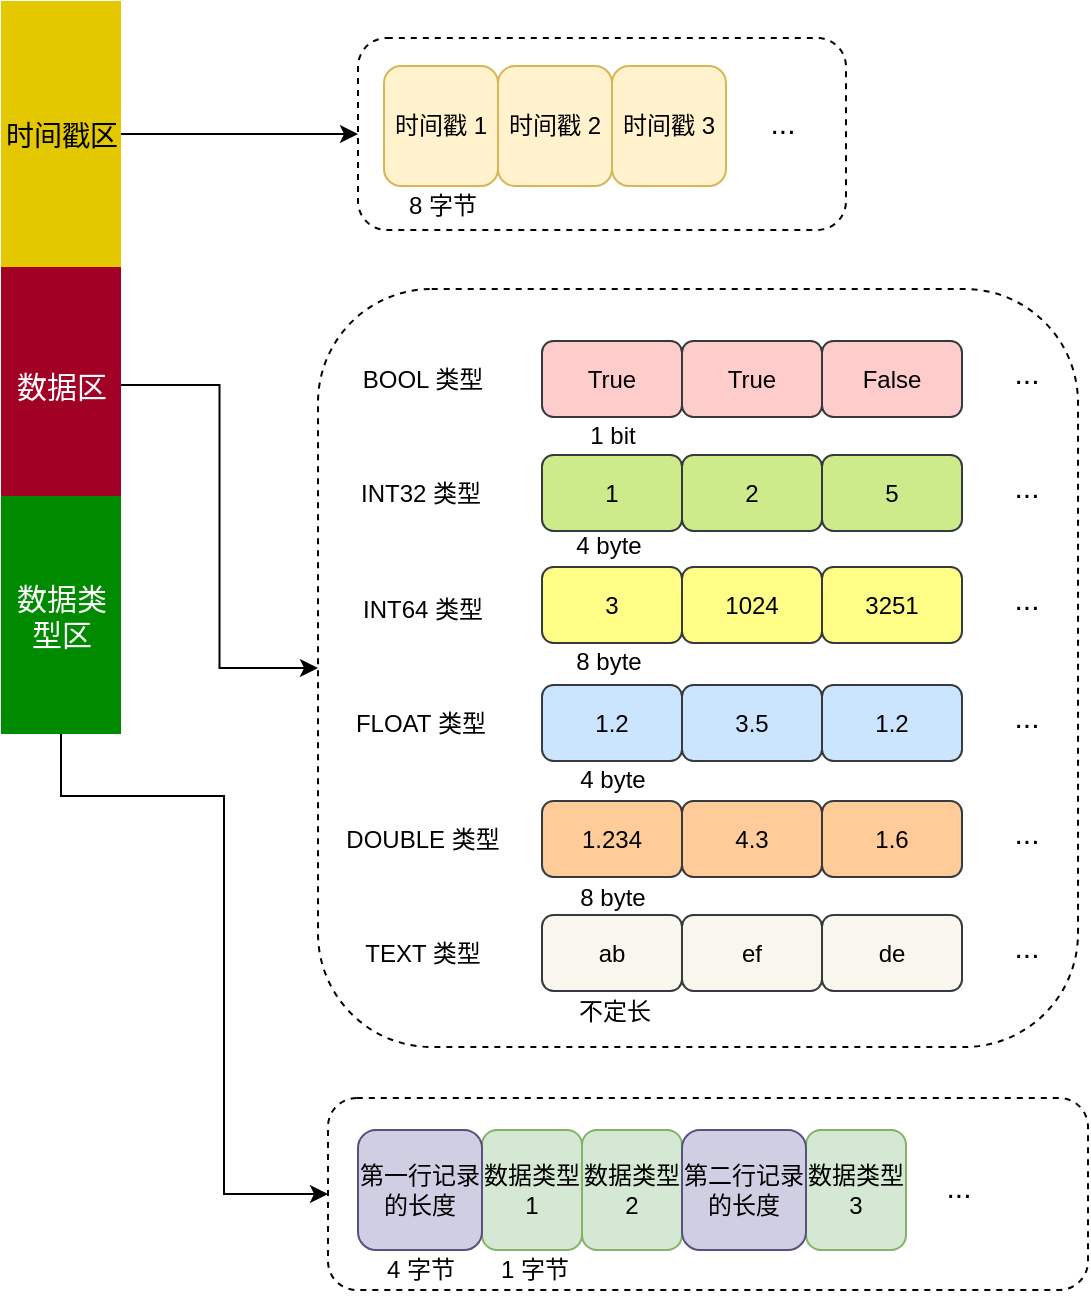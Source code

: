 <mxfile version="23.1.5" type="device">
  <diagram name="第 1 页" id="1CL4v1-dPU4inqPMQ9zU">
    <mxGraphModel dx="1206" dy="1005" grid="0" gridSize="10" guides="1" tooltips="1" connect="1" arrows="1" fold="1" page="1" pageScale="1" pageWidth="583" pageHeight="690" math="0" shadow="0">
      <root>
        <mxCell id="0" />
        <mxCell id="1" parent="0" />
        <mxCell id="360h_zBLhdtkJ6FQsFcI-25" value="" style="rounded=1;whiteSpace=wrap;html=1;fillColor=none;dashed=1;container=0;" vertex="1" parent="1">
          <mxGeometry x="180" y="561" width="380" height="96" as="geometry" />
        </mxCell>
        <mxCell id="360h_zBLhdtkJ6FQsFcI-17" style="edgeStyle=orthogonalEdgeStyle;rounded=0;orthogonalLoop=1;jettySize=auto;html=1;entryX=0;entryY=0.5;entryDx=0;entryDy=0;" edge="1" parent="1" source="360h_zBLhdtkJ6FQsFcI-7" target="360h_zBLhdtkJ6FQsFcI-15">
          <mxGeometry relative="1" as="geometry" />
        </mxCell>
        <mxCell id="360h_zBLhdtkJ6FQsFcI-7" value="&lt;font style=&quot;font-size: 14px;&quot;&gt;时间戳区&lt;/font&gt;" style="rounded=0;whiteSpace=wrap;html=1;fontSize=15;fillColor=#e3c800;fontColor=#000000;strokeColor=none;strokeWidth=2;rotation=90;horizontal=0;" vertex="1" parent="1">
          <mxGeometry x="-20" y="49" width="133" height="60" as="geometry" />
        </mxCell>
        <mxCell id="360h_zBLhdtkJ6FQsFcI-15" value="" style="rounded=1;whiteSpace=wrap;html=1;fillColor=none;dashed=1;container=0;" vertex="1" parent="1">
          <mxGeometry x="195" y="31" width="244" height="96" as="geometry" />
        </mxCell>
        <mxCell id="360h_zBLhdtkJ6FQsFcI-9" value="时间戳 1" style="rounded=1;whiteSpace=wrap;html=1;container=0;fillColor=#fff2cc;strokeColor=#d6b656;" vertex="1" parent="1">
          <mxGeometry x="208" y="45" width="57" height="60" as="geometry" />
        </mxCell>
        <mxCell id="360h_zBLhdtkJ6FQsFcI-10" value="时间戳 2" style="rounded=1;whiteSpace=wrap;html=1;container=0;fillColor=#fff2cc;strokeColor=#d6b656;" vertex="1" parent="1">
          <mxGeometry x="265" y="45" width="57" height="60" as="geometry" />
        </mxCell>
        <mxCell id="360h_zBLhdtkJ6FQsFcI-11" value="时间戳 3" style="rounded=1;whiteSpace=wrap;html=1;container=0;fillColor=#fff2cc;strokeColor=#d6b656;" vertex="1" parent="1">
          <mxGeometry x="322" y="45" width="57" height="60" as="geometry" />
        </mxCell>
        <mxCell id="360h_zBLhdtkJ6FQsFcI-14" value="&lt;font style=&quot;font-size: 15px;&quot;&gt;...&lt;/font&gt;" style="text;html=1;align=center;verticalAlign=middle;resizable=0;points=[];autosize=1;strokeColor=none;fillColor=none;container=0;" vertex="1" parent="1">
          <mxGeometry x="391" y="58" width="31" height="30" as="geometry" />
        </mxCell>
        <mxCell id="360h_zBLhdtkJ6FQsFcI-26" value="8 字节" style="text;html=1;align=center;verticalAlign=middle;resizable=0;points=[];autosize=1;strokeColor=none;fillColor=none;" vertex="1" parent="1">
          <mxGeometry x="210.5" y="102" width="52" height="26" as="geometry" />
        </mxCell>
        <mxCell id="360h_zBLhdtkJ6FQsFcI-85" value="" style="group" vertex="1" connectable="0" parent="1">
          <mxGeometry x="16.5" y="145.5" width="538.5" height="390" as="geometry" />
        </mxCell>
        <mxCell id="360h_zBLhdtkJ6FQsFcI-82" value="" style="rounded=1;whiteSpace=wrap;html=1;fillColor=none;dashed=1;container=0;" vertex="1" parent="360h_zBLhdtkJ6FQsFcI-85">
          <mxGeometry x="158.5" y="11" width="380" height="379" as="geometry" />
        </mxCell>
        <mxCell id="360h_zBLhdtkJ6FQsFcI-83" style="edgeStyle=orthogonalEdgeStyle;rounded=0;orthogonalLoop=1;jettySize=auto;html=1;entryX=0;entryY=0.5;entryDx=0;entryDy=0;" edge="1" parent="360h_zBLhdtkJ6FQsFcI-85" source="360h_zBLhdtkJ6FQsFcI-6" target="360h_zBLhdtkJ6FQsFcI-82">
          <mxGeometry relative="1" as="geometry" />
        </mxCell>
        <mxCell id="360h_zBLhdtkJ6FQsFcI-6" value="数据区" style="rounded=0;whiteSpace=wrap;html=1;fontSize=15;fillColor=#a20025;fontColor=#ffffff;strokeColor=none;strokeWidth=2;rotation=90;horizontal=0;" vertex="1" parent="360h_zBLhdtkJ6FQsFcI-85">
          <mxGeometry x="-29" y="29" width="118" height="60" as="geometry" />
        </mxCell>
        <mxCell id="360h_zBLhdtkJ6FQsFcI-46" value="True" style="rounded=1;whiteSpace=wrap;html=1;fillColor=#ffcccc;strokeColor=#36393d;" vertex="1" parent="360h_zBLhdtkJ6FQsFcI-85">
          <mxGeometry x="270.5" y="37" width="70" height="38" as="geometry" />
        </mxCell>
        <mxCell id="360h_zBLhdtkJ6FQsFcI-47" value="True" style="rounded=1;whiteSpace=wrap;html=1;fillColor=#ffcccc;strokeColor=#36393d;" vertex="1" parent="360h_zBLhdtkJ6FQsFcI-85">
          <mxGeometry x="340.5" y="37" width="70" height="38" as="geometry" />
        </mxCell>
        <mxCell id="360h_zBLhdtkJ6FQsFcI-48" value="False" style="rounded=1;whiteSpace=wrap;html=1;fillColor=#ffcccc;strokeColor=#36393d;" vertex="1" parent="360h_zBLhdtkJ6FQsFcI-85">
          <mxGeometry x="410.5" y="37" width="70" height="38" as="geometry" />
        </mxCell>
        <mxCell id="360h_zBLhdtkJ6FQsFcI-49" value="&lt;font style=&quot;font-size: 15px;&quot;&gt;...&lt;/font&gt;" style="text;html=1;align=center;verticalAlign=middle;resizable=0;points=[];autosize=1;strokeColor=none;fillColor=none;container=0;" vertex="1" parent="360h_zBLhdtkJ6FQsFcI-85">
          <mxGeometry x="496.5" y="37" width="31" height="30" as="geometry" />
        </mxCell>
        <mxCell id="360h_zBLhdtkJ6FQsFcI-50" value="1" style="rounded=1;whiteSpace=wrap;html=1;fillColor=#cdeb8b;strokeColor=#36393d;" vertex="1" parent="360h_zBLhdtkJ6FQsFcI-85">
          <mxGeometry x="270.5" y="94" width="70" height="38" as="geometry" />
        </mxCell>
        <mxCell id="360h_zBLhdtkJ6FQsFcI-51" value="2" style="rounded=1;whiteSpace=wrap;html=1;fillColor=#cdeb8b;strokeColor=#36393d;" vertex="1" parent="360h_zBLhdtkJ6FQsFcI-85">
          <mxGeometry x="340.5" y="94" width="70" height="38" as="geometry" />
        </mxCell>
        <mxCell id="360h_zBLhdtkJ6FQsFcI-52" value="5" style="rounded=1;whiteSpace=wrap;html=1;fillColor=#cdeb8b;strokeColor=#36393d;" vertex="1" parent="360h_zBLhdtkJ6FQsFcI-85">
          <mxGeometry x="410.5" y="94" width="70" height="38" as="geometry" />
        </mxCell>
        <mxCell id="360h_zBLhdtkJ6FQsFcI-53" value="&lt;font style=&quot;font-size: 15px;&quot;&gt;...&lt;/font&gt;" style="text;html=1;align=center;verticalAlign=middle;resizable=0;points=[];autosize=1;strokeColor=none;fillColor=none;container=0;" vertex="1" parent="360h_zBLhdtkJ6FQsFcI-85">
          <mxGeometry x="496.5" y="94" width="31" height="30" as="geometry" />
        </mxCell>
        <mxCell id="360h_zBLhdtkJ6FQsFcI-54" value="3" style="rounded=1;whiteSpace=wrap;html=1;fillColor=#ffff88;strokeColor=#36393d;" vertex="1" parent="360h_zBLhdtkJ6FQsFcI-85">
          <mxGeometry x="270.5" y="150" width="70" height="38" as="geometry" />
        </mxCell>
        <mxCell id="360h_zBLhdtkJ6FQsFcI-55" value="1024" style="rounded=1;whiteSpace=wrap;html=1;fillColor=#ffff88;strokeColor=#36393d;" vertex="1" parent="360h_zBLhdtkJ6FQsFcI-85">
          <mxGeometry x="340.5" y="150" width="70" height="38" as="geometry" />
        </mxCell>
        <mxCell id="360h_zBLhdtkJ6FQsFcI-56" value="3251" style="rounded=1;whiteSpace=wrap;html=1;fillColor=#ffff88;strokeColor=#36393d;" vertex="1" parent="360h_zBLhdtkJ6FQsFcI-85">
          <mxGeometry x="410.5" y="150" width="70" height="38" as="geometry" />
        </mxCell>
        <mxCell id="360h_zBLhdtkJ6FQsFcI-57" value="&lt;font style=&quot;font-size: 15px;&quot;&gt;...&lt;/font&gt;" style="text;html=1;align=center;verticalAlign=middle;resizable=0;points=[];autosize=1;strokeColor=none;fillColor=none;container=0;" vertex="1" parent="360h_zBLhdtkJ6FQsFcI-85">
          <mxGeometry x="496.5" y="150" width="31" height="30" as="geometry" />
        </mxCell>
        <mxCell id="360h_zBLhdtkJ6FQsFcI-58" value="1.2" style="rounded=1;whiteSpace=wrap;html=1;fillColor=#cce5ff;strokeColor=#36393d;" vertex="1" parent="360h_zBLhdtkJ6FQsFcI-85">
          <mxGeometry x="270.5" y="209" width="70" height="38" as="geometry" />
        </mxCell>
        <mxCell id="360h_zBLhdtkJ6FQsFcI-59" value="3.5" style="rounded=1;whiteSpace=wrap;html=1;fillColor=#cce5ff;strokeColor=#36393d;" vertex="1" parent="360h_zBLhdtkJ6FQsFcI-85">
          <mxGeometry x="340.5" y="209" width="70" height="38" as="geometry" />
        </mxCell>
        <mxCell id="360h_zBLhdtkJ6FQsFcI-60" value="1.2" style="rounded=1;whiteSpace=wrap;html=1;fillColor=#cce5ff;strokeColor=#36393d;" vertex="1" parent="360h_zBLhdtkJ6FQsFcI-85">
          <mxGeometry x="410.5" y="209" width="70" height="38" as="geometry" />
        </mxCell>
        <mxCell id="360h_zBLhdtkJ6FQsFcI-61" value="&lt;font style=&quot;font-size: 15px;&quot;&gt;...&lt;/font&gt;" style="text;html=1;align=center;verticalAlign=middle;resizable=0;points=[];autosize=1;strokeColor=none;fillColor=none;container=0;" vertex="1" parent="360h_zBLhdtkJ6FQsFcI-85">
          <mxGeometry x="496.5" y="209" width="31" height="30" as="geometry" />
        </mxCell>
        <mxCell id="360h_zBLhdtkJ6FQsFcI-62" value="1.234" style="rounded=1;whiteSpace=wrap;html=1;fillColor=#ffcc99;strokeColor=#36393d;" vertex="1" parent="360h_zBLhdtkJ6FQsFcI-85">
          <mxGeometry x="270.5" y="267" width="70" height="38" as="geometry" />
        </mxCell>
        <mxCell id="360h_zBLhdtkJ6FQsFcI-63" value="4.3" style="rounded=1;whiteSpace=wrap;html=1;fillColor=#ffcc99;strokeColor=#36393d;" vertex="1" parent="360h_zBLhdtkJ6FQsFcI-85">
          <mxGeometry x="340.5" y="267" width="70" height="38" as="geometry" />
        </mxCell>
        <mxCell id="360h_zBLhdtkJ6FQsFcI-64" value="1.6" style="rounded=1;whiteSpace=wrap;html=1;fillColor=#ffcc99;strokeColor=#36393d;" vertex="1" parent="360h_zBLhdtkJ6FQsFcI-85">
          <mxGeometry x="410.5" y="267" width="70" height="38" as="geometry" />
        </mxCell>
        <mxCell id="360h_zBLhdtkJ6FQsFcI-65" value="&lt;font style=&quot;font-size: 15px;&quot;&gt;...&lt;/font&gt;" style="text;html=1;align=center;verticalAlign=middle;resizable=0;points=[];autosize=1;strokeColor=none;fillColor=none;container=0;" vertex="1" parent="360h_zBLhdtkJ6FQsFcI-85">
          <mxGeometry x="496.5" y="267" width="31" height="30" as="geometry" />
        </mxCell>
        <mxCell id="360h_zBLhdtkJ6FQsFcI-66" value="ab" style="rounded=1;whiteSpace=wrap;html=1;fillColor=#f9f7ed;strokeColor=#36393d;" vertex="1" parent="360h_zBLhdtkJ6FQsFcI-85">
          <mxGeometry x="270.5" y="324" width="70" height="38" as="geometry" />
        </mxCell>
        <mxCell id="360h_zBLhdtkJ6FQsFcI-67" value="ef" style="rounded=1;whiteSpace=wrap;html=1;fillColor=#f9f7ed;strokeColor=#36393d;" vertex="1" parent="360h_zBLhdtkJ6FQsFcI-85">
          <mxGeometry x="340.5" y="324" width="70" height="38" as="geometry" />
        </mxCell>
        <mxCell id="360h_zBLhdtkJ6FQsFcI-68" value="de" style="rounded=1;whiteSpace=wrap;html=1;fillColor=#f9f7ed;strokeColor=#36393d;" vertex="1" parent="360h_zBLhdtkJ6FQsFcI-85">
          <mxGeometry x="410.5" y="324" width="70" height="38" as="geometry" />
        </mxCell>
        <mxCell id="360h_zBLhdtkJ6FQsFcI-69" value="&lt;font style=&quot;font-size: 15px;&quot;&gt;...&lt;/font&gt;" style="text;html=1;align=center;verticalAlign=middle;resizable=0;points=[];autosize=1;strokeColor=none;fillColor=none;container=0;" vertex="1" parent="360h_zBLhdtkJ6FQsFcI-85">
          <mxGeometry x="496.5" y="324" width="31" height="30" as="geometry" />
        </mxCell>
        <mxCell id="360h_zBLhdtkJ6FQsFcI-70" value="BOOL 类型" style="text;html=1;align=center;verticalAlign=middle;resizable=0;points=[];autosize=1;strokeColor=none;fillColor=none;" vertex="1" parent="360h_zBLhdtkJ6FQsFcI-85">
          <mxGeometry x="171.5" y="43" width="78" height="26" as="geometry" />
        </mxCell>
        <mxCell id="360h_zBLhdtkJ6FQsFcI-71" value="INT32 类型" style="text;html=1;align=center;verticalAlign=middle;resizable=0;points=[];autosize=1;strokeColor=none;fillColor=none;" vertex="1" parent="360h_zBLhdtkJ6FQsFcI-85">
          <mxGeometry x="170.5" y="100" width="78" height="26" as="geometry" />
        </mxCell>
        <mxCell id="360h_zBLhdtkJ6FQsFcI-72" value="INT64 类型" style="text;html=1;align=center;verticalAlign=middle;resizable=0;points=[];autosize=1;strokeColor=none;fillColor=none;" vertex="1" parent="360h_zBLhdtkJ6FQsFcI-85">
          <mxGeometry x="171.5" y="158" width="78" height="26" as="geometry" />
        </mxCell>
        <mxCell id="360h_zBLhdtkJ6FQsFcI-73" value="FLOAT&amp;nbsp;类型" style="text;html=1;align=center;verticalAlign=middle;resizable=0;points=[];autosize=1;strokeColor=none;fillColor=none;" vertex="1" parent="360h_zBLhdtkJ6FQsFcI-85">
          <mxGeometry x="167.5" y="215" width="83" height="26" as="geometry" />
        </mxCell>
        <mxCell id="360h_zBLhdtkJ6FQsFcI-74" value="DOUBLE 类型" style="text;html=1;align=center;verticalAlign=middle;resizable=0;points=[];autosize=1;strokeColor=none;fillColor=none;" vertex="1" parent="360h_zBLhdtkJ6FQsFcI-85">
          <mxGeometry x="162.5" y="273" width="95" height="26" as="geometry" />
        </mxCell>
        <mxCell id="360h_zBLhdtkJ6FQsFcI-75" value="TEXT 类型" style="text;html=1;align=center;verticalAlign=middle;resizable=0;points=[];autosize=1;strokeColor=none;fillColor=none;" vertex="1" parent="360h_zBLhdtkJ6FQsFcI-85">
          <mxGeometry x="172.5" y="330" width="76" height="26" as="geometry" />
        </mxCell>
        <mxCell id="360h_zBLhdtkJ6FQsFcI-76" value="1 bit" style="text;html=1;align=center;verticalAlign=middle;resizable=0;points=[];autosize=1;strokeColor=none;fillColor=none;" vertex="1" parent="360h_zBLhdtkJ6FQsFcI-85">
          <mxGeometry x="285" y="71" width="41" height="26" as="geometry" />
        </mxCell>
        <mxCell id="360h_zBLhdtkJ6FQsFcI-77" value="4 byte" style="text;html=1;align=center;verticalAlign=middle;resizable=0;points=[];autosize=1;strokeColor=none;fillColor=none;" vertex="1" parent="360h_zBLhdtkJ6FQsFcI-85">
          <mxGeometry x="277.5" y="126" width="51" height="26" as="geometry" />
        </mxCell>
        <mxCell id="360h_zBLhdtkJ6FQsFcI-78" value="4 byte" style="text;html=1;align=center;verticalAlign=middle;resizable=0;points=[];autosize=1;strokeColor=none;fillColor=none;" vertex="1" parent="360h_zBLhdtkJ6FQsFcI-85">
          <mxGeometry x="280" y="243" width="51" height="26" as="geometry" />
        </mxCell>
        <mxCell id="360h_zBLhdtkJ6FQsFcI-79" value="8 byte" style="text;html=1;align=center;verticalAlign=middle;resizable=0;points=[];autosize=1;strokeColor=none;fillColor=none;" vertex="1" parent="360h_zBLhdtkJ6FQsFcI-85">
          <mxGeometry x="277.5" y="184.5" width="51" height="26" as="geometry" />
        </mxCell>
        <mxCell id="360h_zBLhdtkJ6FQsFcI-80" value="8 byte" style="text;html=1;align=center;verticalAlign=middle;resizable=0;points=[];autosize=1;strokeColor=none;fillColor=none;" vertex="1" parent="360h_zBLhdtkJ6FQsFcI-85">
          <mxGeometry x="280" y="302" width="51" height="26" as="geometry" />
        </mxCell>
        <mxCell id="360h_zBLhdtkJ6FQsFcI-81" value="不定长" style="text;html=1;align=center;verticalAlign=middle;resizable=0;points=[];autosize=1;strokeColor=none;fillColor=none;" vertex="1" parent="360h_zBLhdtkJ6FQsFcI-85">
          <mxGeometry x="279" y="359" width="54" height="26" as="geometry" />
        </mxCell>
        <mxCell id="360h_zBLhdtkJ6FQsFcI-4" value="数据类型区" style="rounded=0;whiteSpace=wrap;html=1;fontSize=15;fillColor=#008a00;fontColor=#ffffff;strokeColor=none;strokeWidth=2;rotation=90;horizontal=0;" vertex="1" parent="360h_zBLhdtkJ6FQsFcI-85">
          <mxGeometry x="-29.5" y="144" width="119" height="60" as="geometry" />
        </mxCell>
        <mxCell id="360h_zBLhdtkJ6FQsFcI-28" style="edgeStyle=orthogonalEdgeStyle;rounded=0;orthogonalLoop=1;jettySize=auto;html=1;entryX=0;entryY=0.5;entryDx=0;entryDy=0;exitX=1;exitY=0.5;exitDx=0;exitDy=0;" edge="1" parent="1" source="360h_zBLhdtkJ6FQsFcI-4" target="360h_zBLhdtkJ6FQsFcI-25">
          <mxGeometry relative="1" as="geometry">
            <Array as="points">
              <mxPoint x="47" y="410" />
              <mxPoint x="128" y="410" />
              <mxPoint x="128" y="609" />
            </Array>
          </mxGeometry>
        </mxCell>
        <mxCell id="360h_zBLhdtkJ6FQsFcI-19" value="数据类型 1" style="rounded=1;whiteSpace=wrap;html=1;fillColor=#d5e8d4;strokeColor=#82b366;container=0;" vertex="1" parent="1">
          <mxGeometry x="257" y="577" width="50" height="60" as="geometry" />
        </mxCell>
        <mxCell id="360h_zBLhdtkJ6FQsFcI-22" value="数据类型 2" style="rounded=1;whiteSpace=wrap;html=1;fillColor=#d5e8d4;strokeColor=#82b366;container=0;" vertex="1" parent="1">
          <mxGeometry x="307" y="577" width="50" height="60" as="geometry" />
        </mxCell>
        <mxCell id="360h_zBLhdtkJ6FQsFcI-23" value="数据类型 3" style="rounded=1;whiteSpace=wrap;html=1;fillColor=#d5e8d4;strokeColor=#82b366;container=0;" vertex="1" parent="1">
          <mxGeometry x="419" y="577" width="50" height="60" as="geometry" />
        </mxCell>
        <mxCell id="360h_zBLhdtkJ6FQsFcI-24" value="&lt;font style=&quot;font-size: 15px;&quot;&gt;...&lt;/font&gt;" style="text;html=1;align=center;verticalAlign=middle;resizable=0;points=[];autosize=1;strokeColor=none;fillColor=none;container=0;" vertex="1" parent="1">
          <mxGeometry x="479" y="590" width="31" height="30" as="geometry" />
        </mxCell>
        <mxCell id="360h_zBLhdtkJ6FQsFcI-27" value="1 字节" style="text;html=1;align=center;verticalAlign=middle;resizable=0;points=[];autosize=1;strokeColor=none;fillColor=none;container=0;" vertex="1" parent="1">
          <mxGeometry x="257" y="634" width="52" height="26" as="geometry" />
        </mxCell>
        <mxCell id="360h_zBLhdtkJ6FQsFcI-86" value="第一行记录的长度" style="rounded=1;whiteSpace=wrap;html=1;fillColor=#d0cee2;strokeColor=#56517e;" vertex="1" parent="1">
          <mxGeometry x="195" y="577" width="62" height="60" as="geometry" />
        </mxCell>
        <mxCell id="360h_zBLhdtkJ6FQsFcI-87" value="4 字节" style="text;html=1;align=center;verticalAlign=middle;resizable=0;points=[];autosize=1;strokeColor=none;fillColor=none;container=0;" vertex="1" parent="1">
          <mxGeometry x="200" y="634" width="52" height="26" as="geometry" />
        </mxCell>
        <mxCell id="360h_zBLhdtkJ6FQsFcI-89" value="第二行记录的长度" style="rounded=1;whiteSpace=wrap;html=1;fillColor=#d0cee2;strokeColor=#56517e;" vertex="1" parent="1">
          <mxGeometry x="357" y="577" width="62" height="60" as="geometry" />
        </mxCell>
      </root>
    </mxGraphModel>
  </diagram>
</mxfile>

